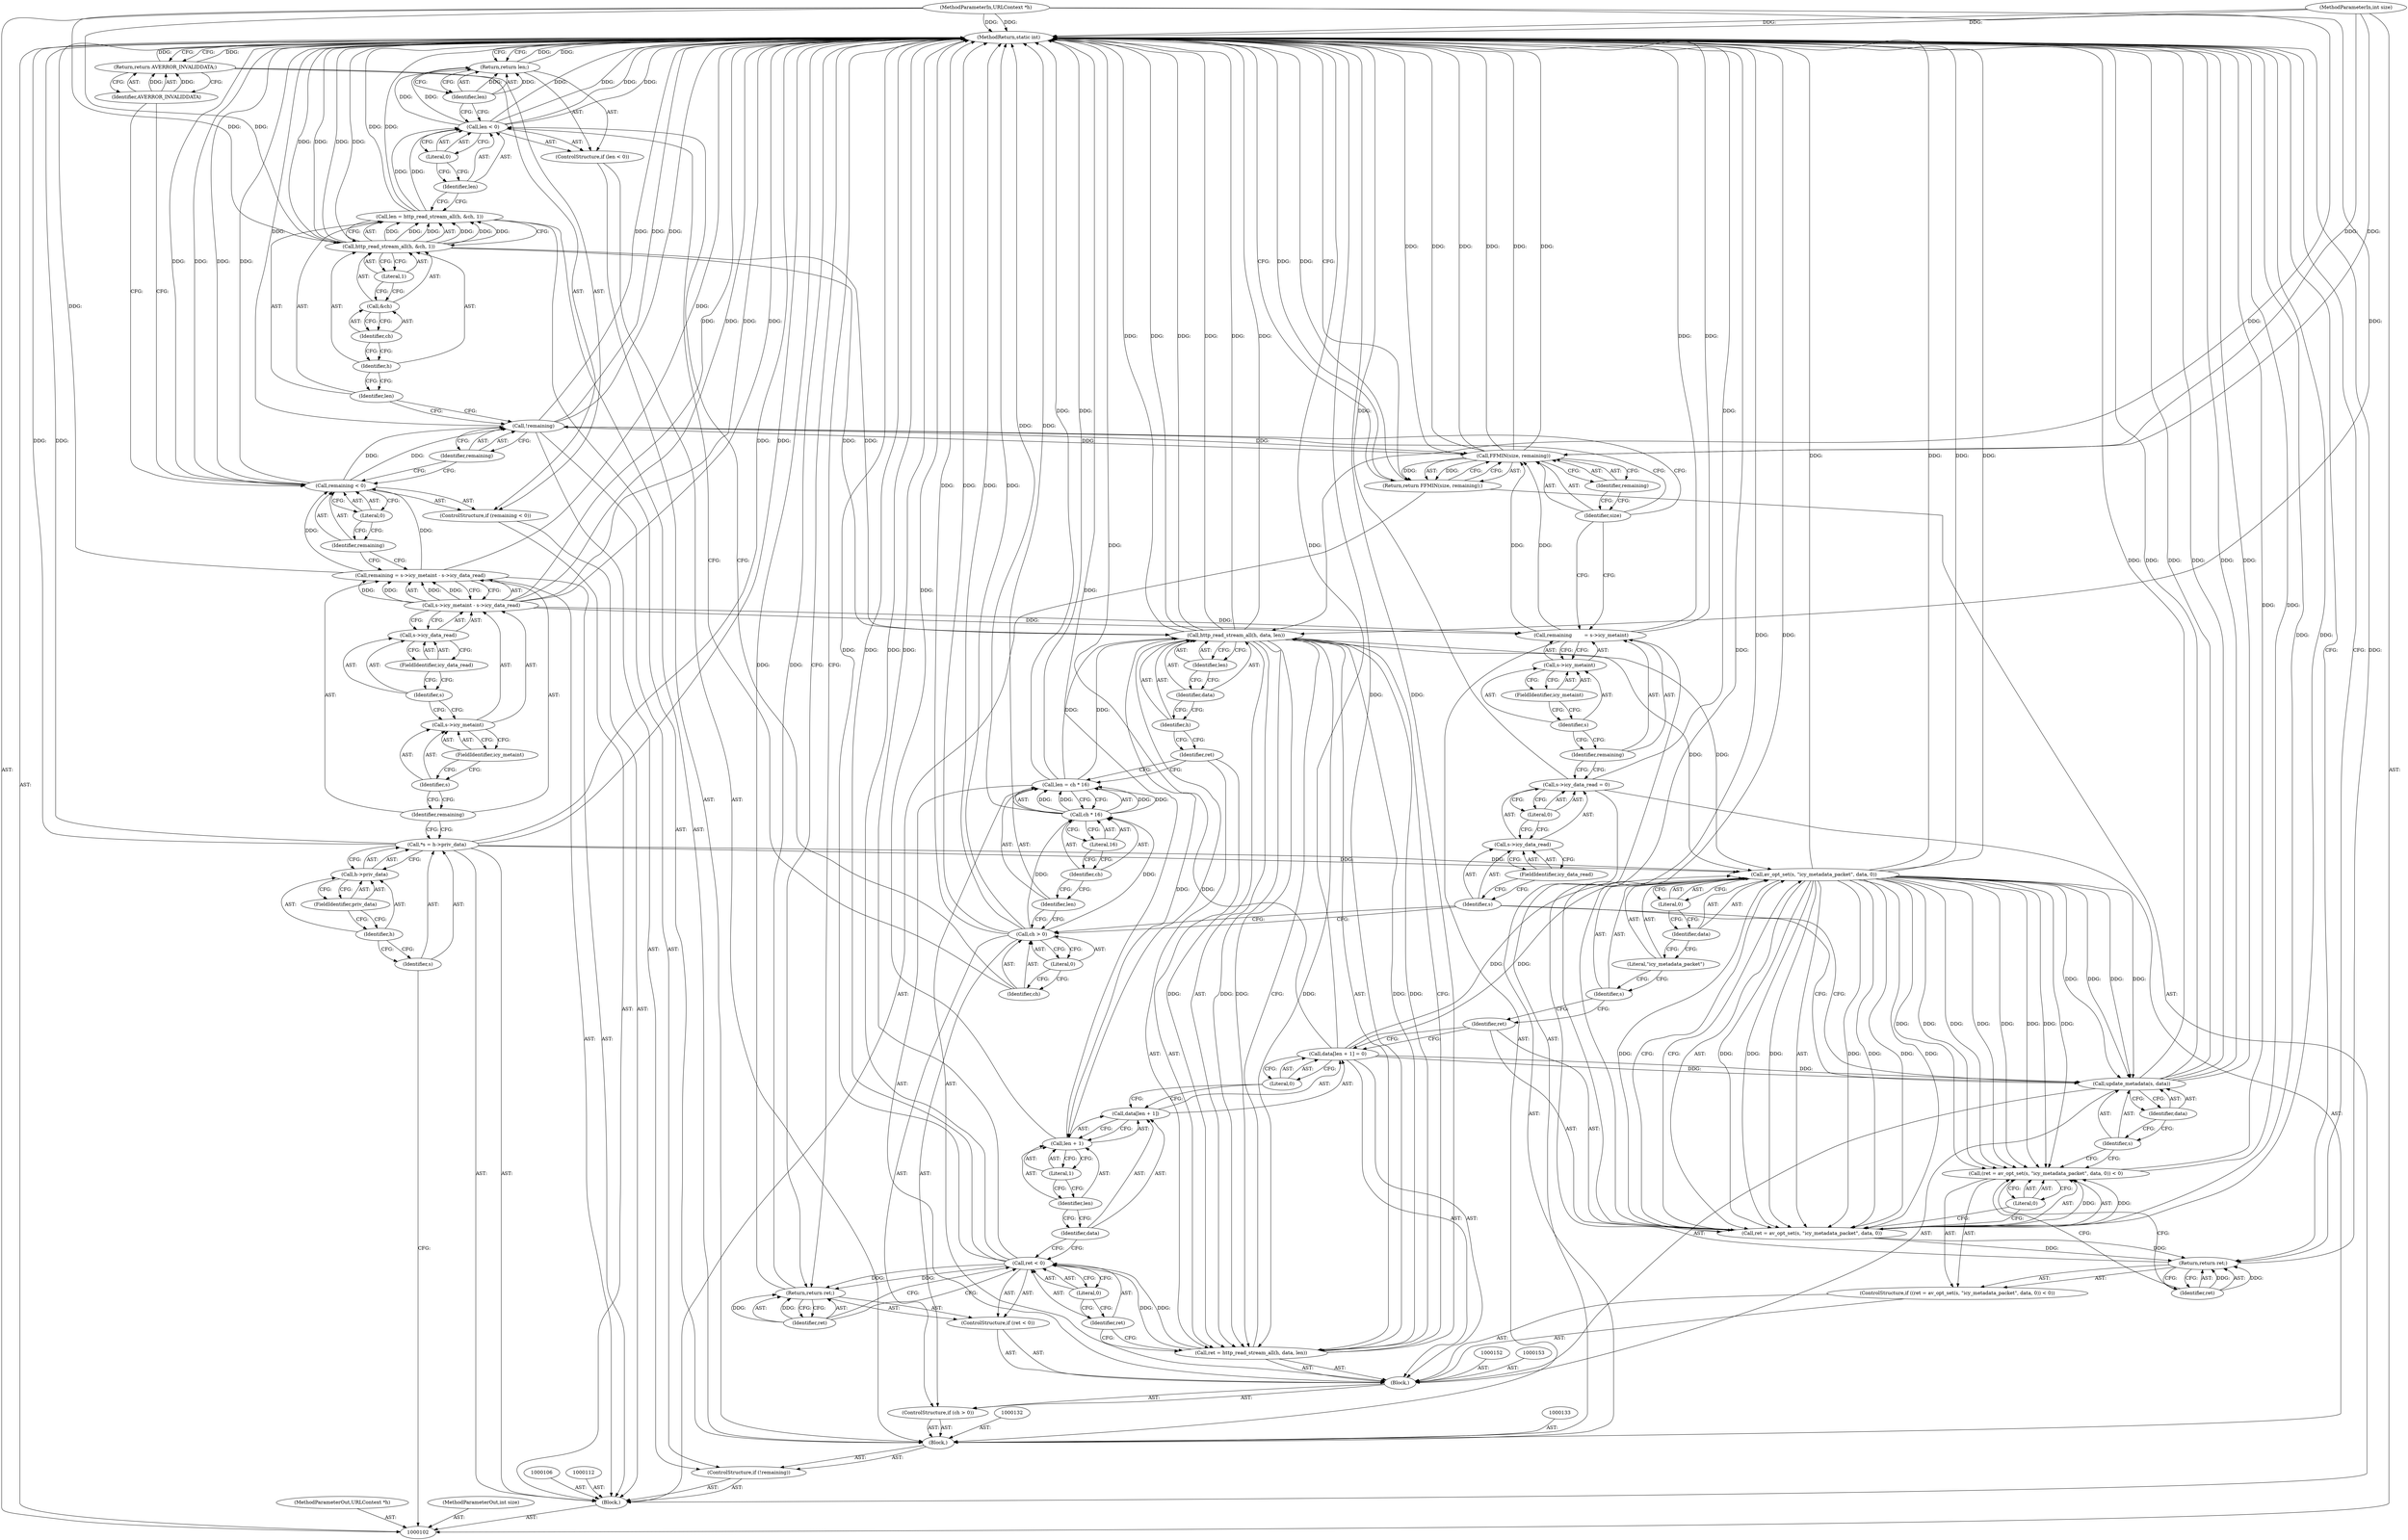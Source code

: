 digraph "1_FFmpeg_2a05c8f813de6f2278827734bf8102291e7484aa_8" {
"1000207" [label="(MethodReturn,static int)"];
"1000103" [label="(MethodParameterIn,URLContext *h)"];
"1000289" [label="(MethodParameterOut,URLContext *h)"];
"1000104" [label="(MethodParameterIn,int size)"];
"1000290" [label="(MethodParameterOut,int size)"];
"1000130" [label="(Identifier,remaining)"];
"1000128" [label="(ControlStructure,if (!remaining))"];
"1000129" [label="(Call,!remaining)"];
"1000134" [label="(Call,len = http_read_stream_all(h, &ch, 1))"];
"1000135" [label="(Identifier,len)"];
"1000136" [label="(Call,http_read_stream_all(h, &ch, 1))"];
"1000137" [label="(Identifier,h)"];
"1000138" [label="(Call,&ch)"];
"1000139" [label="(Identifier,ch)"];
"1000140" [label="(Literal,1)"];
"1000131" [label="(Block,)"];
"1000142" [label="(Call,len < 0)"];
"1000143" [label="(Identifier,len)"];
"1000144" [label="(Literal,0)"];
"1000141" [label="(ControlStructure,if (len < 0))"];
"1000145" [label="(Return,return len;)"];
"1000146" [label="(Identifier,len)"];
"1000148" [label="(Call,ch > 0)"];
"1000149" [label="(Identifier,ch)"];
"1000150" [label="(Literal,0)"];
"1000147" [label="(ControlStructure,if (ch > 0))"];
"1000105" [label="(Block,)"];
"1000151" [label="(Block,)"];
"1000154" [label="(Call,len = ch * 16)"];
"1000155" [label="(Identifier,len)"];
"1000156" [label="(Call,ch * 16)"];
"1000157" [label="(Identifier,ch)"];
"1000158" [label="(Literal,16)"];
"1000159" [label="(Call,ret = http_read_stream_all(h, data, len))"];
"1000160" [label="(Identifier,ret)"];
"1000161" [label="(Call,http_read_stream_all(h, data, len))"];
"1000162" [label="(Identifier,h)"];
"1000163" [label="(Identifier,data)"];
"1000164" [label="(Identifier,len)"];
"1000165" [label="(ControlStructure,if (ret < 0))"];
"1000166" [label="(Call,ret < 0)"];
"1000167" [label="(Identifier,ret)"];
"1000168" [label="(Literal,0)"];
"1000169" [label="(Return,return ret;)"];
"1000170" [label="(Identifier,ret)"];
"1000171" [label="(Call,data[len + 1] = 0)"];
"1000172" [label="(Call,data[len + 1])"];
"1000173" [label="(Identifier,data)"];
"1000174" [label="(Call,len + 1)"];
"1000175" [label="(Identifier,len)"];
"1000176" [label="(Literal,1)"];
"1000177" [label="(Literal,0)"];
"1000178" [label="(ControlStructure,if ((ret = av_opt_set(s, \"icy_metadata_packet\", data, 0)) < 0))"];
"1000179" [label="(Call,(ret = av_opt_set(s, \"icy_metadata_packet\", data, 0)) < 0)"];
"1000180" [label="(Call,ret = av_opt_set(s, \"icy_metadata_packet\", data, 0))"];
"1000181" [label="(Identifier,ret)"];
"1000182" [label="(Call,av_opt_set(s, \"icy_metadata_packet\", data, 0))"];
"1000183" [label="(Identifier,s)"];
"1000184" [label="(Literal,\"icy_metadata_packet\")"];
"1000185" [label="(Identifier,data)"];
"1000186" [label="(Literal,0)"];
"1000187" [label="(Literal,0)"];
"1000188" [label="(Return,return ret;)"];
"1000189" [label="(Identifier,ret)"];
"1000190" [label="(Call,update_metadata(s, data))"];
"1000191" [label="(Identifier,s)"];
"1000192" [label="(Identifier,data)"];
"1000107" [label="(Call,*s = h->priv_data)"];
"1000108" [label="(Identifier,s)"];
"1000109" [label="(Call,h->priv_data)"];
"1000110" [label="(Identifier,h)"];
"1000111" [label="(FieldIdentifier,priv_data)"];
"1000196" [label="(FieldIdentifier,icy_data_read)"];
"1000197" [label="(Literal,0)"];
"1000193" [label="(Call,s->icy_data_read = 0)"];
"1000194" [label="(Call,s->icy_data_read)"];
"1000195" [label="(Identifier,s)"];
"1000200" [label="(Call,s->icy_metaint)"];
"1000201" [label="(Identifier,s)"];
"1000202" [label="(FieldIdentifier,icy_metaint)"];
"1000198" [label="(Call,remaining        = s->icy_metaint)"];
"1000199" [label="(Identifier,remaining)"];
"1000204" [label="(Call,FFMIN(size, remaining))"];
"1000205" [label="(Identifier,size)"];
"1000206" [label="(Identifier,remaining)"];
"1000203" [label="(Return,return FFMIN(size, remaining);)"];
"1000115" [label="(Call,s->icy_metaint - s->icy_data_read)"];
"1000116" [label="(Call,s->icy_metaint)"];
"1000117" [label="(Identifier,s)"];
"1000118" [label="(FieldIdentifier,icy_metaint)"];
"1000119" [label="(Call,s->icy_data_read)"];
"1000120" [label="(Identifier,s)"];
"1000121" [label="(FieldIdentifier,icy_data_read)"];
"1000113" [label="(Call,remaining = s->icy_metaint - s->icy_data_read)"];
"1000114" [label="(Identifier,remaining)"];
"1000125" [label="(Literal,0)"];
"1000122" [label="(ControlStructure,if (remaining < 0))"];
"1000123" [label="(Call,remaining < 0)"];
"1000124" [label="(Identifier,remaining)"];
"1000127" [label="(Identifier,AVERROR_INVALIDDATA)"];
"1000126" [label="(Return,return AVERROR_INVALIDDATA;)"];
"1000207" -> "1000102"  [label="AST: "];
"1000207" -> "1000126"  [label="CFG: "];
"1000207" -> "1000145"  [label="CFG: "];
"1000207" -> "1000169"  [label="CFG: "];
"1000207" -> "1000188"  [label="CFG: "];
"1000207" -> "1000203"  [label="CFG: "];
"1000145" -> "1000207"  [label="DDG: "];
"1000169" -> "1000207"  [label="DDG: "];
"1000126" -> "1000207"  [label="DDG: "];
"1000193" -> "1000207"  [label="DDG: "];
"1000107" -> "1000207"  [label="DDG: "];
"1000107" -> "1000207"  [label="DDG: "];
"1000182" -> "1000207"  [label="DDG: "];
"1000182" -> "1000207"  [label="DDG: "];
"1000190" -> "1000207"  [label="DDG: "];
"1000190" -> "1000207"  [label="DDG: "];
"1000190" -> "1000207"  [label="DDG: "];
"1000166" -> "1000207"  [label="DDG: "];
"1000166" -> "1000207"  [label="DDG: "];
"1000180" -> "1000207"  [label="DDG: "];
"1000180" -> "1000207"  [label="DDG: "];
"1000129" -> "1000207"  [label="DDG: "];
"1000129" -> "1000207"  [label="DDG: "];
"1000161" -> "1000207"  [label="DDG: "];
"1000161" -> "1000207"  [label="DDG: "];
"1000161" -> "1000207"  [label="DDG: "];
"1000171" -> "1000207"  [label="DDG: "];
"1000142" -> "1000207"  [label="DDG: "];
"1000142" -> "1000207"  [label="DDG: "];
"1000198" -> "1000207"  [label="DDG: "];
"1000156" -> "1000207"  [label="DDG: "];
"1000179" -> "1000207"  [label="DDG: "];
"1000104" -> "1000207"  [label="DDG: "];
"1000204" -> "1000207"  [label="DDG: "];
"1000204" -> "1000207"  [label="DDG: "];
"1000204" -> "1000207"  [label="DDG: "];
"1000123" -> "1000207"  [label="DDG: "];
"1000123" -> "1000207"  [label="DDG: "];
"1000103" -> "1000207"  [label="DDG: "];
"1000113" -> "1000207"  [label="DDG: "];
"1000148" -> "1000207"  [label="DDG: "];
"1000148" -> "1000207"  [label="DDG: "];
"1000134" -> "1000207"  [label="DDG: "];
"1000154" -> "1000207"  [label="DDG: "];
"1000136" -> "1000207"  [label="DDG: "];
"1000136" -> "1000207"  [label="DDG: "];
"1000115" -> "1000207"  [label="DDG: "];
"1000115" -> "1000207"  [label="DDG: "];
"1000159" -> "1000207"  [label="DDG: "];
"1000174" -> "1000207"  [label="DDG: "];
"1000203" -> "1000207"  [label="DDG: "];
"1000188" -> "1000207"  [label="DDG: "];
"1000103" -> "1000102"  [label="AST: "];
"1000103" -> "1000207"  [label="DDG: "];
"1000103" -> "1000136"  [label="DDG: "];
"1000103" -> "1000161"  [label="DDG: "];
"1000289" -> "1000102"  [label="AST: "];
"1000104" -> "1000102"  [label="AST: "];
"1000104" -> "1000207"  [label="DDG: "];
"1000104" -> "1000204"  [label="DDG: "];
"1000290" -> "1000102"  [label="AST: "];
"1000130" -> "1000129"  [label="AST: "];
"1000130" -> "1000123"  [label="CFG: "];
"1000129" -> "1000130"  [label="CFG: "];
"1000128" -> "1000105"  [label="AST: "];
"1000129" -> "1000128"  [label="AST: "];
"1000131" -> "1000128"  [label="AST: "];
"1000129" -> "1000128"  [label="AST: "];
"1000129" -> "1000130"  [label="CFG: "];
"1000130" -> "1000129"  [label="AST: "];
"1000135" -> "1000129"  [label="CFG: "];
"1000205" -> "1000129"  [label="CFG: "];
"1000129" -> "1000207"  [label="DDG: "];
"1000129" -> "1000207"  [label="DDG: "];
"1000123" -> "1000129"  [label="DDG: "];
"1000129" -> "1000204"  [label="DDG: "];
"1000134" -> "1000131"  [label="AST: "];
"1000134" -> "1000136"  [label="CFG: "];
"1000135" -> "1000134"  [label="AST: "];
"1000136" -> "1000134"  [label="AST: "];
"1000143" -> "1000134"  [label="CFG: "];
"1000134" -> "1000207"  [label="DDG: "];
"1000136" -> "1000134"  [label="DDG: "];
"1000136" -> "1000134"  [label="DDG: "];
"1000136" -> "1000134"  [label="DDG: "];
"1000134" -> "1000142"  [label="DDG: "];
"1000135" -> "1000134"  [label="AST: "];
"1000135" -> "1000129"  [label="CFG: "];
"1000137" -> "1000135"  [label="CFG: "];
"1000136" -> "1000134"  [label="AST: "];
"1000136" -> "1000140"  [label="CFG: "];
"1000137" -> "1000136"  [label="AST: "];
"1000138" -> "1000136"  [label="AST: "];
"1000140" -> "1000136"  [label="AST: "];
"1000134" -> "1000136"  [label="CFG: "];
"1000136" -> "1000207"  [label="DDG: "];
"1000136" -> "1000207"  [label="DDG: "];
"1000136" -> "1000134"  [label="DDG: "];
"1000136" -> "1000134"  [label="DDG: "];
"1000136" -> "1000134"  [label="DDG: "];
"1000103" -> "1000136"  [label="DDG: "];
"1000136" -> "1000161"  [label="DDG: "];
"1000137" -> "1000136"  [label="AST: "];
"1000137" -> "1000135"  [label="CFG: "];
"1000139" -> "1000137"  [label="CFG: "];
"1000138" -> "1000136"  [label="AST: "];
"1000138" -> "1000139"  [label="CFG: "];
"1000139" -> "1000138"  [label="AST: "];
"1000140" -> "1000138"  [label="CFG: "];
"1000139" -> "1000138"  [label="AST: "];
"1000139" -> "1000137"  [label="CFG: "];
"1000138" -> "1000139"  [label="CFG: "];
"1000140" -> "1000136"  [label="AST: "];
"1000140" -> "1000138"  [label="CFG: "];
"1000136" -> "1000140"  [label="CFG: "];
"1000131" -> "1000128"  [label="AST: "];
"1000132" -> "1000131"  [label="AST: "];
"1000133" -> "1000131"  [label="AST: "];
"1000134" -> "1000131"  [label="AST: "];
"1000141" -> "1000131"  [label="AST: "];
"1000147" -> "1000131"  [label="AST: "];
"1000193" -> "1000131"  [label="AST: "];
"1000198" -> "1000131"  [label="AST: "];
"1000142" -> "1000141"  [label="AST: "];
"1000142" -> "1000144"  [label="CFG: "];
"1000143" -> "1000142"  [label="AST: "];
"1000144" -> "1000142"  [label="AST: "];
"1000146" -> "1000142"  [label="CFG: "];
"1000149" -> "1000142"  [label="CFG: "];
"1000142" -> "1000207"  [label="DDG: "];
"1000142" -> "1000207"  [label="DDG: "];
"1000134" -> "1000142"  [label="DDG: "];
"1000142" -> "1000145"  [label="DDG: "];
"1000143" -> "1000142"  [label="AST: "];
"1000143" -> "1000134"  [label="CFG: "];
"1000144" -> "1000143"  [label="CFG: "];
"1000144" -> "1000142"  [label="AST: "];
"1000144" -> "1000143"  [label="CFG: "];
"1000142" -> "1000144"  [label="CFG: "];
"1000141" -> "1000131"  [label="AST: "];
"1000142" -> "1000141"  [label="AST: "];
"1000145" -> "1000141"  [label="AST: "];
"1000145" -> "1000141"  [label="AST: "];
"1000145" -> "1000146"  [label="CFG: "];
"1000146" -> "1000145"  [label="AST: "];
"1000207" -> "1000145"  [label="CFG: "];
"1000145" -> "1000207"  [label="DDG: "];
"1000146" -> "1000145"  [label="DDG: "];
"1000142" -> "1000145"  [label="DDG: "];
"1000146" -> "1000145"  [label="AST: "];
"1000146" -> "1000142"  [label="CFG: "];
"1000145" -> "1000146"  [label="CFG: "];
"1000146" -> "1000145"  [label="DDG: "];
"1000148" -> "1000147"  [label="AST: "];
"1000148" -> "1000150"  [label="CFG: "];
"1000149" -> "1000148"  [label="AST: "];
"1000150" -> "1000148"  [label="AST: "];
"1000155" -> "1000148"  [label="CFG: "];
"1000195" -> "1000148"  [label="CFG: "];
"1000148" -> "1000207"  [label="DDG: "];
"1000148" -> "1000207"  [label="DDG: "];
"1000148" -> "1000156"  [label="DDG: "];
"1000149" -> "1000148"  [label="AST: "];
"1000149" -> "1000142"  [label="CFG: "];
"1000150" -> "1000149"  [label="CFG: "];
"1000150" -> "1000148"  [label="AST: "];
"1000150" -> "1000149"  [label="CFG: "];
"1000148" -> "1000150"  [label="CFG: "];
"1000147" -> "1000131"  [label="AST: "];
"1000148" -> "1000147"  [label="AST: "];
"1000151" -> "1000147"  [label="AST: "];
"1000105" -> "1000102"  [label="AST: "];
"1000106" -> "1000105"  [label="AST: "];
"1000107" -> "1000105"  [label="AST: "];
"1000112" -> "1000105"  [label="AST: "];
"1000113" -> "1000105"  [label="AST: "];
"1000122" -> "1000105"  [label="AST: "];
"1000128" -> "1000105"  [label="AST: "];
"1000203" -> "1000105"  [label="AST: "];
"1000151" -> "1000147"  [label="AST: "];
"1000152" -> "1000151"  [label="AST: "];
"1000153" -> "1000151"  [label="AST: "];
"1000154" -> "1000151"  [label="AST: "];
"1000159" -> "1000151"  [label="AST: "];
"1000165" -> "1000151"  [label="AST: "];
"1000171" -> "1000151"  [label="AST: "];
"1000178" -> "1000151"  [label="AST: "];
"1000190" -> "1000151"  [label="AST: "];
"1000154" -> "1000151"  [label="AST: "];
"1000154" -> "1000156"  [label="CFG: "];
"1000155" -> "1000154"  [label="AST: "];
"1000156" -> "1000154"  [label="AST: "];
"1000160" -> "1000154"  [label="CFG: "];
"1000154" -> "1000207"  [label="DDG: "];
"1000156" -> "1000154"  [label="DDG: "];
"1000156" -> "1000154"  [label="DDG: "];
"1000154" -> "1000161"  [label="DDG: "];
"1000155" -> "1000154"  [label="AST: "];
"1000155" -> "1000148"  [label="CFG: "];
"1000157" -> "1000155"  [label="CFG: "];
"1000156" -> "1000154"  [label="AST: "];
"1000156" -> "1000158"  [label="CFG: "];
"1000157" -> "1000156"  [label="AST: "];
"1000158" -> "1000156"  [label="AST: "];
"1000154" -> "1000156"  [label="CFG: "];
"1000156" -> "1000207"  [label="DDG: "];
"1000156" -> "1000154"  [label="DDG: "];
"1000156" -> "1000154"  [label="DDG: "];
"1000148" -> "1000156"  [label="DDG: "];
"1000157" -> "1000156"  [label="AST: "];
"1000157" -> "1000155"  [label="CFG: "];
"1000158" -> "1000157"  [label="CFG: "];
"1000158" -> "1000156"  [label="AST: "];
"1000158" -> "1000157"  [label="CFG: "];
"1000156" -> "1000158"  [label="CFG: "];
"1000159" -> "1000151"  [label="AST: "];
"1000159" -> "1000161"  [label="CFG: "];
"1000160" -> "1000159"  [label="AST: "];
"1000161" -> "1000159"  [label="AST: "];
"1000167" -> "1000159"  [label="CFG: "];
"1000159" -> "1000207"  [label="DDG: "];
"1000161" -> "1000159"  [label="DDG: "];
"1000161" -> "1000159"  [label="DDG: "];
"1000161" -> "1000159"  [label="DDG: "];
"1000159" -> "1000166"  [label="DDG: "];
"1000160" -> "1000159"  [label="AST: "];
"1000160" -> "1000154"  [label="CFG: "];
"1000162" -> "1000160"  [label="CFG: "];
"1000161" -> "1000159"  [label="AST: "];
"1000161" -> "1000164"  [label="CFG: "];
"1000162" -> "1000161"  [label="AST: "];
"1000163" -> "1000161"  [label="AST: "];
"1000164" -> "1000161"  [label="AST: "];
"1000159" -> "1000161"  [label="CFG: "];
"1000161" -> "1000207"  [label="DDG: "];
"1000161" -> "1000207"  [label="DDG: "];
"1000161" -> "1000207"  [label="DDG: "];
"1000161" -> "1000159"  [label="DDG: "];
"1000161" -> "1000159"  [label="DDG: "];
"1000161" -> "1000159"  [label="DDG: "];
"1000136" -> "1000161"  [label="DDG: "];
"1000103" -> "1000161"  [label="DDG: "];
"1000154" -> "1000161"  [label="DDG: "];
"1000161" -> "1000174"  [label="DDG: "];
"1000161" -> "1000182"  [label="DDG: "];
"1000162" -> "1000161"  [label="AST: "];
"1000162" -> "1000160"  [label="CFG: "];
"1000163" -> "1000162"  [label="CFG: "];
"1000163" -> "1000161"  [label="AST: "];
"1000163" -> "1000162"  [label="CFG: "];
"1000164" -> "1000163"  [label="CFG: "];
"1000164" -> "1000161"  [label="AST: "];
"1000164" -> "1000163"  [label="CFG: "];
"1000161" -> "1000164"  [label="CFG: "];
"1000165" -> "1000151"  [label="AST: "];
"1000166" -> "1000165"  [label="AST: "];
"1000169" -> "1000165"  [label="AST: "];
"1000166" -> "1000165"  [label="AST: "];
"1000166" -> "1000168"  [label="CFG: "];
"1000167" -> "1000166"  [label="AST: "];
"1000168" -> "1000166"  [label="AST: "];
"1000170" -> "1000166"  [label="CFG: "];
"1000173" -> "1000166"  [label="CFG: "];
"1000166" -> "1000207"  [label="DDG: "];
"1000166" -> "1000207"  [label="DDG: "];
"1000159" -> "1000166"  [label="DDG: "];
"1000166" -> "1000169"  [label="DDG: "];
"1000167" -> "1000166"  [label="AST: "];
"1000167" -> "1000159"  [label="CFG: "];
"1000168" -> "1000167"  [label="CFG: "];
"1000168" -> "1000166"  [label="AST: "];
"1000168" -> "1000167"  [label="CFG: "];
"1000166" -> "1000168"  [label="CFG: "];
"1000169" -> "1000165"  [label="AST: "];
"1000169" -> "1000170"  [label="CFG: "];
"1000170" -> "1000169"  [label="AST: "];
"1000207" -> "1000169"  [label="CFG: "];
"1000169" -> "1000207"  [label="DDG: "];
"1000170" -> "1000169"  [label="DDG: "];
"1000166" -> "1000169"  [label="DDG: "];
"1000170" -> "1000169"  [label="AST: "];
"1000170" -> "1000166"  [label="CFG: "];
"1000169" -> "1000170"  [label="CFG: "];
"1000170" -> "1000169"  [label="DDG: "];
"1000171" -> "1000151"  [label="AST: "];
"1000171" -> "1000177"  [label="CFG: "];
"1000172" -> "1000171"  [label="AST: "];
"1000177" -> "1000171"  [label="AST: "];
"1000181" -> "1000171"  [label="CFG: "];
"1000171" -> "1000207"  [label="DDG: "];
"1000171" -> "1000182"  [label="DDG: "];
"1000171" -> "1000190"  [label="DDG: "];
"1000172" -> "1000171"  [label="AST: "];
"1000172" -> "1000174"  [label="CFG: "];
"1000173" -> "1000172"  [label="AST: "];
"1000174" -> "1000172"  [label="AST: "];
"1000177" -> "1000172"  [label="CFG: "];
"1000173" -> "1000172"  [label="AST: "];
"1000173" -> "1000166"  [label="CFG: "];
"1000175" -> "1000173"  [label="CFG: "];
"1000174" -> "1000172"  [label="AST: "];
"1000174" -> "1000176"  [label="CFG: "];
"1000175" -> "1000174"  [label="AST: "];
"1000176" -> "1000174"  [label="AST: "];
"1000172" -> "1000174"  [label="CFG: "];
"1000174" -> "1000207"  [label="DDG: "];
"1000161" -> "1000174"  [label="DDG: "];
"1000175" -> "1000174"  [label="AST: "];
"1000175" -> "1000173"  [label="CFG: "];
"1000176" -> "1000175"  [label="CFG: "];
"1000176" -> "1000174"  [label="AST: "];
"1000176" -> "1000175"  [label="CFG: "];
"1000174" -> "1000176"  [label="CFG: "];
"1000177" -> "1000171"  [label="AST: "];
"1000177" -> "1000172"  [label="CFG: "];
"1000171" -> "1000177"  [label="CFG: "];
"1000178" -> "1000151"  [label="AST: "];
"1000179" -> "1000178"  [label="AST: "];
"1000188" -> "1000178"  [label="AST: "];
"1000179" -> "1000178"  [label="AST: "];
"1000179" -> "1000187"  [label="CFG: "];
"1000180" -> "1000179"  [label="AST: "];
"1000187" -> "1000179"  [label="AST: "];
"1000189" -> "1000179"  [label="CFG: "];
"1000191" -> "1000179"  [label="CFG: "];
"1000179" -> "1000207"  [label="DDG: "];
"1000180" -> "1000179"  [label="DDG: "];
"1000182" -> "1000179"  [label="DDG: "];
"1000182" -> "1000179"  [label="DDG: "];
"1000182" -> "1000179"  [label="DDG: "];
"1000182" -> "1000179"  [label="DDG: "];
"1000180" -> "1000179"  [label="AST: "];
"1000180" -> "1000182"  [label="CFG: "];
"1000181" -> "1000180"  [label="AST: "];
"1000182" -> "1000180"  [label="AST: "];
"1000187" -> "1000180"  [label="CFG: "];
"1000180" -> "1000207"  [label="DDG: "];
"1000180" -> "1000207"  [label="DDG: "];
"1000180" -> "1000179"  [label="DDG: "];
"1000182" -> "1000180"  [label="DDG: "];
"1000182" -> "1000180"  [label="DDG: "];
"1000182" -> "1000180"  [label="DDG: "];
"1000182" -> "1000180"  [label="DDG: "];
"1000180" -> "1000188"  [label="DDG: "];
"1000181" -> "1000180"  [label="AST: "];
"1000181" -> "1000171"  [label="CFG: "];
"1000183" -> "1000181"  [label="CFG: "];
"1000182" -> "1000180"  [label="AST: "];
"1000182" -> "1000186"  [label="CFG: "];
"1000183" -> "1000182"  [label="AST: "];
"1000184" -> "1000182"  [label="AST: "];
"1000185" -> "1000182"  [label="AST: "];
"1000186" -> "1000182"  [label="AST: "];
"1000180" -> "1000182"  [label="CFG: "];
"1000182" -> "1000207"  [label="DDG: "];
"1000182" -> "1000207"  [label="DDG: "];
"1000182" -> "1000179"  [label="DDG: "];
"1000182" -> "1000179"  [label="DDG: "];
"1000182" -> "1000179"  [label="DDG: "];
"1000182" -> "1000179"  [label="DDG: "];
"1000182" -> "1000180"  [label="DDG: "];
"1000182" -> "1000180"  [label="DDG: "];
"1000182" -> "1000180"  [label="DDG: "];
"1000182" -> "1000180"  [label="DDG: "];
"1000107" -> "1000182"  [label="DDG: "];
"1000171" -> "1000182"  [label="DDG: "];
"1000161" -> "1000182"  [label="DDG: "];
"1000182" -> "1000190"  [label="DDG: "];
"1000182" -> "1000190"  [label="DDG: "];
"1000183" -> "1000182"  [label="AST: "];
"1000183" -> "1000181"  [label="CFG: "];
"1000184" -> "1000183"  [label="CFG: "];
"1000184" -> "1000182"  [label="AST: "];
"1000184" -> "1000183"  [label="CFG: "];
"1000185" -> "1000184"  [label="CFG: "];
"1000185" -> "1000182"  [label="AST: "];
"1000185" -> "1000184"  [label="CFG: "];
"1000186" -> "1000185"  [label="CFG: "];
"1000186" -> "1000182"  [label="AST: "];
"1000186" -> "1000185"  [label="CFG: "];
"1000182" -> "1000186"  [label="CFG: "];
"1000187" -> "1000179"  [label="AST: "];
"1000187" -> "1000180"  [label="CFG: "];
"1000179" -> "1000187"  [label="CFG: "];
"1000188" -> "1000178"  [label="AST: "];
"1000188" -> "1000189"  [label="CFG: "];
"1000189" -> "1000188"  [label="AST: "];
"1000207" -> "1000188"  [label="CFG: "];
"1000188" -> "1000207"  [label="DDG: "];
"1000189" -> "1000188"  [label="DDG: "];
"1000180" -> "1000188"  [label="DDG: "];
"1000189" -> "1000188"  [label="AST: "];
"1000189" -> "1000179"  [label="CFG: "];
"1000188" -> "1000189"  [label="CFG: "];
"1000189" -> "1000188"  [label="DDG: "];
"1000190" -> "1000151"  [label="AST: "];
"1000190" -> "1000192"  [label="CFG: "];
"1000191" -> "1000190"  [label="AST: "];
"1000192" -> "1000190"  [label="AST: "];
"1000195" -> "1000190"  [label="CFG: "];
"1000190" -> "1000207"  [label="DDG: "];
"1000190" -> "1000207"  [label="DDG: "];
"1000190" -> "1000207"  [label="DDG: "];
"1000182" -> "1000190"  [label="DDG: "];
"1000182" -> "1000190"  [label="DDG: "];
"1000171" -> "1000190"  [label="DDG: "];
"1000191" -> "1000190"  [label="AST: "];
"1000191" -> "1000179"  [label="CFG: "];
"1000192" -> "1000191"  [label="CFG: "];
"1000192" -> "1000190"  [label="AST: "];
"1000192" -> "1000191"  [label="CFG: "];
"1000190" -> "1000192"  [label="CFG: "];
"1000107" -> "1000105"  [label="AST: "];
"1000107" -> "1000109"  [label="CFG: "];
"1000108" -> "1000107"  [label="AST: "];
"1000109" -> "1000107"  [label="AST: "];
"1000114" -> "1000107"  [label="CFG: "];
"1000107" -> "1000207"  [label="DDG: "];
"1000107" -> "1000207"  [label="DDG: "];
"1000107" -> "1000182"  [label="DDG: "];
"1000108" -> "1000107"  [label="AST: "];
"1000108" -> "1000102"  [label="CFG: "];
"1000110" -> "1000108"  [label="CFG: "];
"1000109" -> "1000107"  [label="AST: "];
"1000109" -> "1000111"  [label="CFG: "];
"1000110" -> "1000109"  [label="AST: "];
"1000111" -> "1000109"  [label="AST: "];
"1000107" -> "1000109"  [label="CFG: "];
"1000110" -> "1000109"  [label="AST: "];
"1000110" -> "1000108"  [label="CFG: "];
"1000111" -> "1000110"  [label="CFG: "];
"1000111" -> "1000109"  [label="AST: "];
"1000111" -> "1000110"  [label="CFG: "];
"1000109" -> "1000111"  [label="CFG: "];
"1000196" -> "1000194"  [label="AST: "];
"1000196" -> "1000195"  [label="CFG: "];
"1000194" -> "1000196"  [label="CFG: "];
"1000197" -> "1000193"  [label="AST: "];
"1000197" -> "1000194"  [label="CFG: "];
"1000193" -> "1000197"  [label="CFG: "];
"1000193" -> "1000131"  [label="AST: "];
"1000193" -> "1000197"  [label="CFG: "];
"1000194" -> "1000193"  [label="AST: "];
"1000197" -> "1000193"  [label="AST: "];
"1000199" -> "1000193"  [label="CFG: "];
"1000193" -> "1000207"  [label="DDG: "];
"1000194" -> "1000193"  [label="AST: "];
"1000194" -> "1000196"  [label="CFG: "];
"1000195" -> "1000194"  [label="AST: "];
"1000196" -> "1000194"  [label="AST: "];
"1000197" -> "1000194"  [label="CFG: "];
"1000195" -> "1000194"  [label="AST: "];
"1000195" -> "1000190"  [label="CFG: "];
"1000195" -> "1000148"  [label="CFG: "];
"1000196" -> "1000195"  [label="CFG: "];
"1000200" -> "1000198"  [label="AST: "];
"1000200" -> "1000202"  [label="CFG: "];
"1000201" -> "1000200"  [label="AST: "];
"1000202" -> "1000200"  [label="AST: "];
"1000198" -> "1000200"  [label="CFG: "];
"1000201" -> "1000200"  [label="AST: "];
"1000201" -> "1000199"  [label="CFG: "];
"1000202" -> "1000201"  [label="CFG: "];
"1000202" -> "1000200"  [label="AST: "];
"1000202" -> "1000201"  [label="CFG: "];
"1000200" -> "1000202"  [label="CFG: "];
"1000198" -> "1000131"  [label="AST: "];
"1000198" -> "1000200"  [label="CFG: "];
"1000199" -> "1000198"  [label="AST: "];
"1000200" -> "1000198"  [label="AST: "];
"1000205" -> "1000198"  [label="CFG: "];
"1000198" -> "1000207"  [label="DDG: "];
"1000115" -> "1000198"  [label="DDG: "];
"1000198" -> "1000204"  [label="DDG: "];
"1000199" -> "1000198"  [label="AST: "];
"1000199" -> "1000193"  [label="CFG: "];
"1000201" -> "1000199"  [label="CFG: "];
"1000204" -> "1000203"  [label="AST: "];
"1000204" -> "1000206"  [label="CFG: "];
"1000205" -> "1000204"  [label="AST: "];
"1000206" -> "1000204"  [label="AST: "];
"1000203" -> "1000204"  [label="CFG: "];
"1000204" -> "1000207"  [label="DDG: "];
"1000204" -> "1000207"  [label="DDG: "];
"1000204" -> "1000207"  [label="DDG: "];
"1000204" -> "1000203"  [label="DDG: "];
"1000104" -> "1000204"  [label="DDG: "];
"1000129" -> "1000204"  [label="DDG: "];
"1000198" -> "1000204"  [label="DDG: "];
"1000205" -> "1000204"  [label="AST: "];
"1000205" -> "1000198"  [label="CFG: "];
"1000205" -> "1000129"  [label="CFG: "];
"1000206" -> "1000205"  [label="CFG: "];
"1000206" -> "1000204"  [label="AST: "];
"1000206" -> "1000205"  [label="CFG: "];
"1000204" -> "1000206"  [label="CFG: "];
"1000203" -> "1000105"  [label="AST: "];
"1000203" -> "1000204"  [label="CFG: "];
"1000204" -> "1000203"  [label="AST: "];
"1000207" -> "1000203"  [label="CFG: "];
"1000203" -> "1000207"  [label="DDG: "];
"1000204" -> "1000203"  [label="DDG: "];
"1000115" -> "1000113"  [label="AST: "];
"1000115" -> "1000119"  [label="CFG: "];
"1000116" -> "1000115"  [label="AST: "];
"1000119" -> "1000115"  [label="AST: "];
"1000113" -> "1000115"  [label="CFG: "];
"1000115" -> "1000207"  [label="DDG: "];
"1000115" -> "1000207"  [label="DDG: "];
"1000115" -> "1000113"  [label="DDG: "];
"1000115" -> "1000113"  [label="DDG: "];
"1000115" -> "1000198"  [label="DDG: "];
"1000116" -> "1000115"  [label="AST: "];
"1000116" -> "1000118"  [label="CFG: "];
"1000117" -> "1000116"  [label="AST: "];
"1000118" -> "1000116"  [label="AST: "];
"1000120" -> "1000116"  [label="CFG: "];
"1000117" -> "1000116"  [label="AST: "];
"1000117" -> "1000114"  [label="CFG: "];
"1000118" -> "1000117"  [label="CFG: "];
"1000118" -> "1000116"  [label="AST: "];
"1000118" -> "1000117"  [label="CFG: "];
"1000116" -> "1000118"  [label="CFG: "];
"1000119" -> "1000115"  [label="AST: "];
"1000119" -> "1000121"  [label="CFG: "];
"1000120" -> "1000119"  [label="AST: "];
"1000121" -> "1000119"  [label="AST: "];
"1000115" -> "1000119"  [label="CFG: "];
"1000120" -> "1000119"  [label="AST: "];
"1000120" -> "1000116"  [label="CFG: "];
"1000121" -> "1000120"  [label="CFG: "];
"1000121" -> "1000119"  [label="AST: "];
"1000121" -> "1000120"  [label="CFG: "];
"1000119" -> "1000121"  [label="CFG: "];
"1000113" -> "1000105"  [label="AST: "];
"1000113" -> "1000115"  [label="CFG: "];
"1000114" -> "1000113"  [label="AST: "];
"1000115" -> "1000113"  [label="AST: "];
"1000124" -> "1000113"  [label="CFG: "];
"1000113" -> "1000207"  [label="DDG: "];
"1000115" -> "1000113"  [label="DDG: "];
"1000115" -> "1000113"  [label="DDG: "];
"1000113" -> "1000123"  [label="DDG: "];
"1000114" -> "1000113"  [label="AST: "];
"1000114" -> "1000107"  [label="CFG: "];
"1000117" -> "1000114"  [label="CFG: "];
"1000125" -> "1000123"  [label="AST: "];
"1000125" -> "1000124"  [label="CFG: "];
"1000123" -> "1000125"  [label="CFG: "];
"1000122" -> "1000105"  [label="AST: "];
"1000123" -> "1000122"  [label="AST: "];
"1000126" -> "1000122"  [label="AST: "];
"1000123" -> "1000122"  [label="AST: "];
"1000123" -> "1000125"  [label="CFG: "];
"1000124" -> "1000123"  [label="AST: "];
"1000125" -> "1000123"  [label="AST: "];
"1000127" -> "1000123"  [label="CFG: "];
"1000130" -> "1000123"  [label="CFG: "];
"1000123" -> "1000207"  [label="DDG: "];
"1000123" -> "1000207"  [label="DDG: "];
"1000113" -> "1000123"  [label="DDG: "];
"1000123" -> "1000129"  [label="DDG: "];
"1000124" -> "1000123"  [label="AST: "];
"1000124" -> "1000113"  [label="CFG: "];
"1000125" -> "1000124"  [label="CFG: "];
"1000127" -> "1000126"  [label="AST: "];
"1000127" -> "1000123"  [label="CFG: "];
"1000126" -> "1000127"  [label="CFG: "];
"1000127" -> "1000126"  [label="DDG: "];
"1000126" -> "1000122"  [label="AST: "];
"1000126" -> "1000127"  [label="CFG: "];
"1000127" -> "1000126"  [label="AST: "];
"1000207" -> "1000126"  [label="CFG: "];
"1000126" -> "1000207"  [label="DDG: "];
"1000127" -> "1000126"  [label="DDG: "];
}
